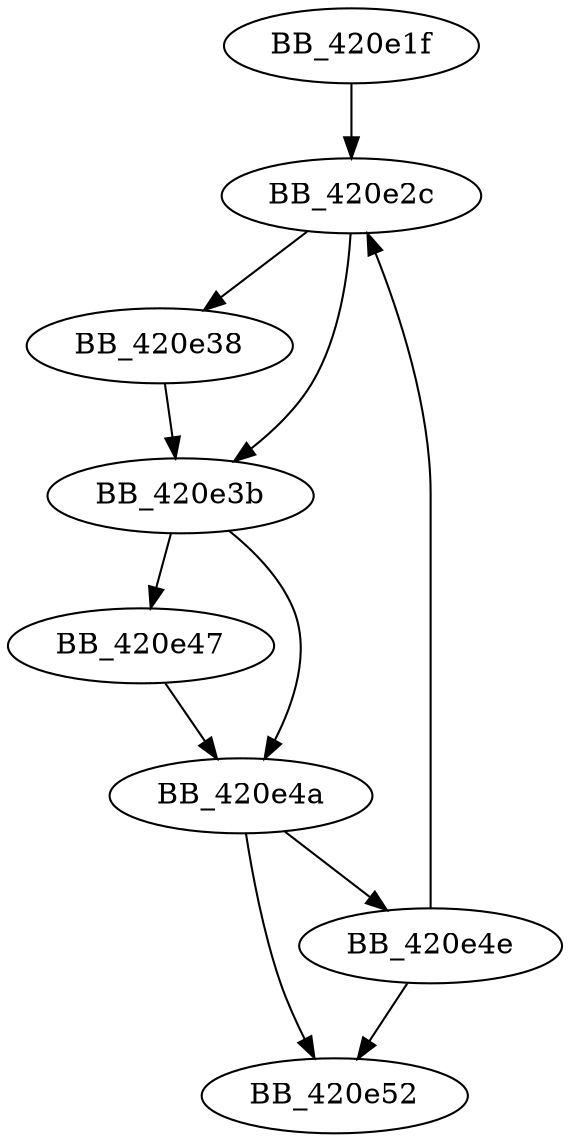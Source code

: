 DiGraph ___ascii_stricmp{
BB_420e1f->BB_420e2c
BB_420e2c->BB_420e38
BB_420e2c->BB_420e3b
BB_420e38->BB_420e3b
BB_420e3b->BB_420e47
BB_420e3b->BB_420e4a
BB_420e47->BB_420e4a
BB_420e4a->BB_420e4e
BB_420e4a->BB_420e52
BB_420e4e->BB_420e2c
BB_420e4e->BB_420e52
}
